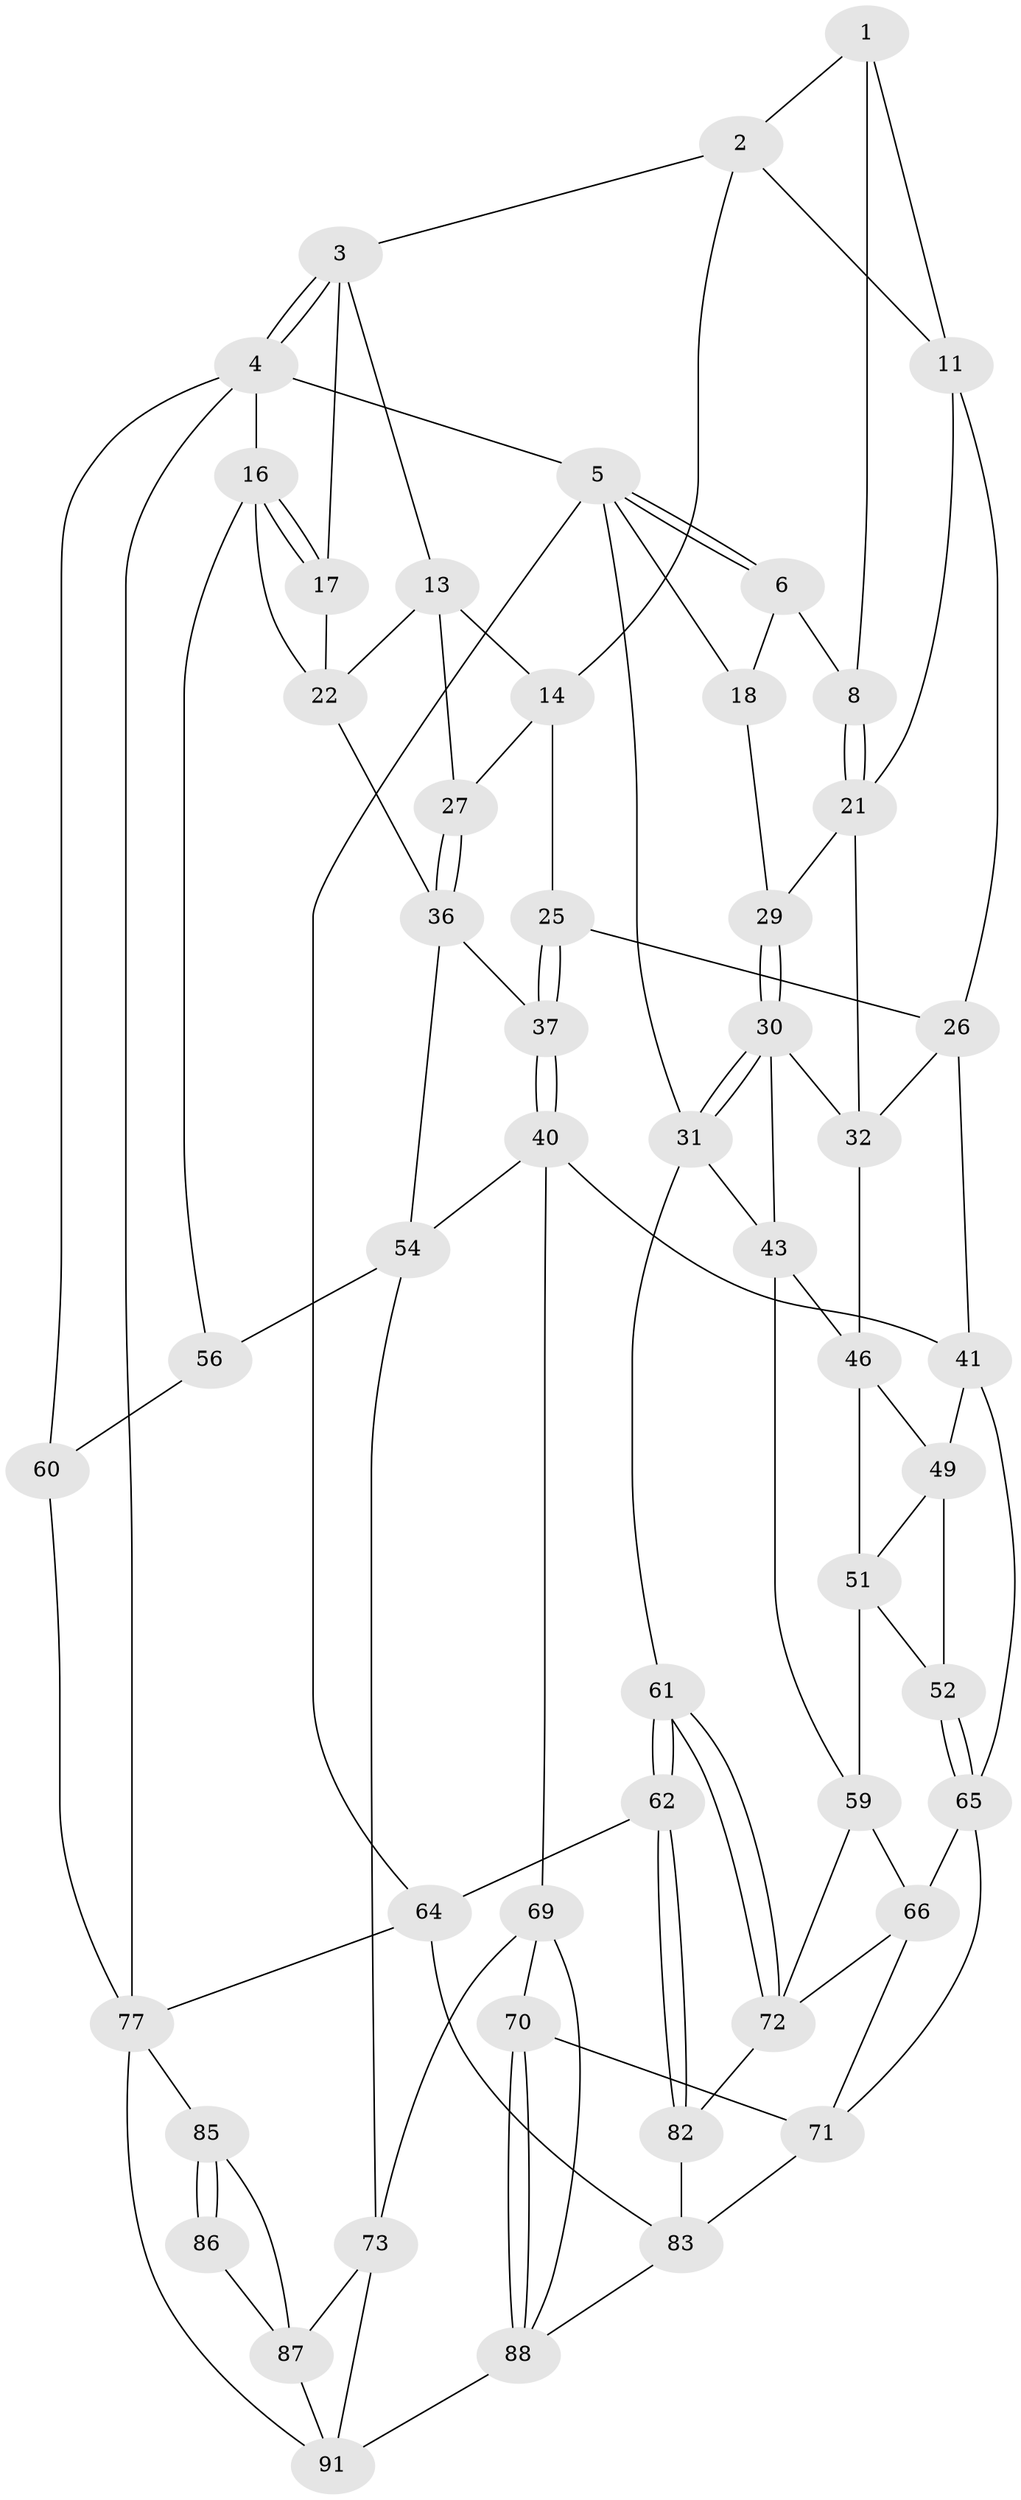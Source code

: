 // original degree distribution, {3: 0.02127659574468085, 4: 0.24468085106382978, 6: 0.22340425531914893, 5: 0.5106382978723404}
// Generated by graph-tools (version 1.1) at 2025/42/03/06/25 10:42:35]
// undirected, 53 vertices, 113 edges
graph export_dot {
graph [start="1"]
  node [color=gray90,style=filled];
  1 [pos="+0.4826344025810548+0",super="+7"];
  2 [pos="+0.6337109575778389+0",super="+10"];
  3 [pos="+0.9888560252958869+0",super="+12"];
  4 [pos="+1+0",super="+15"];
  5 [pos="+0+0",super="+19"];
  6 [pos="+0.10864339760678049+0",super="+9"];
  8 [pos="+0.41540025270377195+0.1433350379570936"];
  11 [pos="+0.6674327134383065+0.10973737118185613",super="+20"];
  13 [pos="+0.7571067163212833+0.10658997934830287",super="+23"];
  14 [pos="+0.7019396716279401+0.11864194715467971",super="+24"];
  16 [pos="+1+0.29171157705124723",super="+42"];
  17 [pos="+1+0.2734539580307155"];
  18 [pos="+0.16555089003950613+0.14665408481315811"];
  21 [pos="+0.42083239235204123+0.19571539650088465",super="+28"];
  22 [pos="+0.8940482000958498+0.2980478702284232",super="+38"];
  25 [pos="+0.5462266692331901+0.3192280684651753"];
  26 [pos="+0.5241830573339897+0.3024273074361673",super="+35"];
  27 [pos="+0.7925110611223033+0.30876139420041154"];
  29 [pos="+0.17376004371489476+0.19369978932536114"];
  30 [pos="+0.14662109285681788+0.3368416332066835",super="+34"];
  31 [pos="+0+0.23102002893431678",super="+45"];
  32 [pos="+0.2655810823878676+0.36353904803191317",super="+33"];
  36 [pos="+0.7745207307386776+0.340719038312782",super="+39"];
  37 [pos="+0.5706260057224626+0.4127842450319766"];
  40 [pos="+0.5716557711409562+0.43711461601064705",super="+55"];
  41 [pos="+0.3989842134441953+0.5173125166448027",super="+48"];
  43 [pos="+0.07924464627532483+0.5113469762541705",super="+44"];
  46 [pos="+0.23255149146327522+0.43587655745128556",super="+47"];
  49 [pos="+0.27192882700853005+0.5154769655808027",super="+50"];
  51 [pos="+0.2091741456669698+0.5409987475105688",super="+53"];
  52 [pos="+0.2176417971009479+0.5645684210512621"];
  54 [pos="+0.6646722947855578+0.5391544447791874",super="+58"];
  56 [pos="+0.9023977730569591+0.5599058292336261",super="+57"];
  59 [pos="+0.0690581321950876+0.536695895583532",super="+67"];
  60 [pos="+1+0.4767986495104911",super="+76"];
  61 [pos="+0+0.7122991975443279"];
  62 [pos="+0+0.7522667531034354",super="+63"];
  64 [pos="+0+1"];
  65 [pos="+0.2254358642411933+0.6033861947714201",super="+68"];
  66 [pos="+0.151845728817532+0.6419377826138082",super="+79"];
  69 [pos="+0.6003109288878183+0.617928786628455",super="+75"];
  70 [pos="+0.4225418390894826+0.696958449569274"];
  71 [pos="+0.3833007097461072+0.6853147893685482",super="+81"];
  72 [pos="+0.04274475515810668+0.6791568973774901",super="+80"];
  73 [pos="+0.8016121782209614+0.7604165939004853",super="+74"];
  77 [pos="+1+1",super="+78"];
  82 [pos="+0.09165189724249101+0.7915011748067811",super="+84"];
  83 [pos="+0.2713574573293099+0.9507627588004005",super="+90"];
  85 [pos="+1+1",super="+94"];
  86 [pos="+0.8816847581142867+0.8451945803235941"];
  87 [pos="+0.8116189944131137+0.7808650714601558",super="+92"];
  88 [pos="+0.48466152933952267+0.7750909608786746",super="+89"];
  91 [pos="+0.5861188406358516+1",super="+93"];
  1 -- 2;
  1 -- 8;
  1 -- 11;
  2 -- 3;
  2 -- 11;
  2 -- 14;
  3 -- 4;
  3 -- 4;
  3 -- 17;
  3 -- 13;
  4 -- 5;
  4 -- 77;
  4 -- 16;
  4 -- 60;
  5 -- 6;
  5 -- 6;
  5 -- 64;
  5 -- 18;
  5 -- 31;
  6 -- 8;
  6 -- 18;
  8 -- 21;
  8 -- 21;
  11 -- 26;
  11 -- 21;
  13 -- 14;
  13 -- 27;
  13 -- 22;
  14 -- 25;
  14 -- 27;
  16 -- 17;
  16 -- 17;
  16 -- 56;
  16 -- 22;
  17 -- 22;
  18 -- 29;
  21 -- 32;
  21 -- 29;
  22 -- 36;
  25 -- 26;
  25 -- 37;
  25 -- 37;
  26 -- 32;
  26 -- 41;
  27 -- 36;
  27 -- 36;
  29 -- 30;
  29 -- 30;
  30 -- 31;
  30 -- 31;
  30 -- 43;
  30 -- 32;
  31 -- 61;
  31 -- 43;
  32 -- 46;
  36 -- 37;
  36 -- 54;
  37 -- 40;
  37 -- 40;
  40 -- 41;
  40 -- 69;
  40 -- 54;
  41 -- 65;
  41 -- 49;
  43 -- 46;
  43 -- 59;
  46 -- 49;
  46 -- 51;
  49 -- 52;
  49 -- 51;
  51 -- 59;
  51 -- 52;
  52 -- 65;
  52 -- 65;
  54 -- 56;
  54 -- 73;
  56 -- 60 [weight=2];
  59 -- 72;
  59 -- 66;
  60 -- 77;
  61 -- 62;
  61 -- 62;
  61 -- 72;
  61 -- 72;
  62 -- 82 [weight=2];
  62 -- 82;
  62 -- 64;
  64 -- 77;
  64 -- 83;
  65 -- 66;
  65 -- 71;
  66 -- 72;
  66 -- 71;
  69 -- 70;
  69 -- 88;
  69 -- 73;
  70 -- 71;
  70 -- 88;
  70 -- 88;
  71 -- 83;
  72 -- 82;
  73 -- 87;
  73 -- 91;
  77 -- 91;
  77 -- 85;
  82 -- 83;
  83 -- 88;
  85 -- 86 [weight=2];
  85 -- 86;
  85 -- 87;
  86 -- 87;
  87 -- 91;
  88 -- 91;
}
